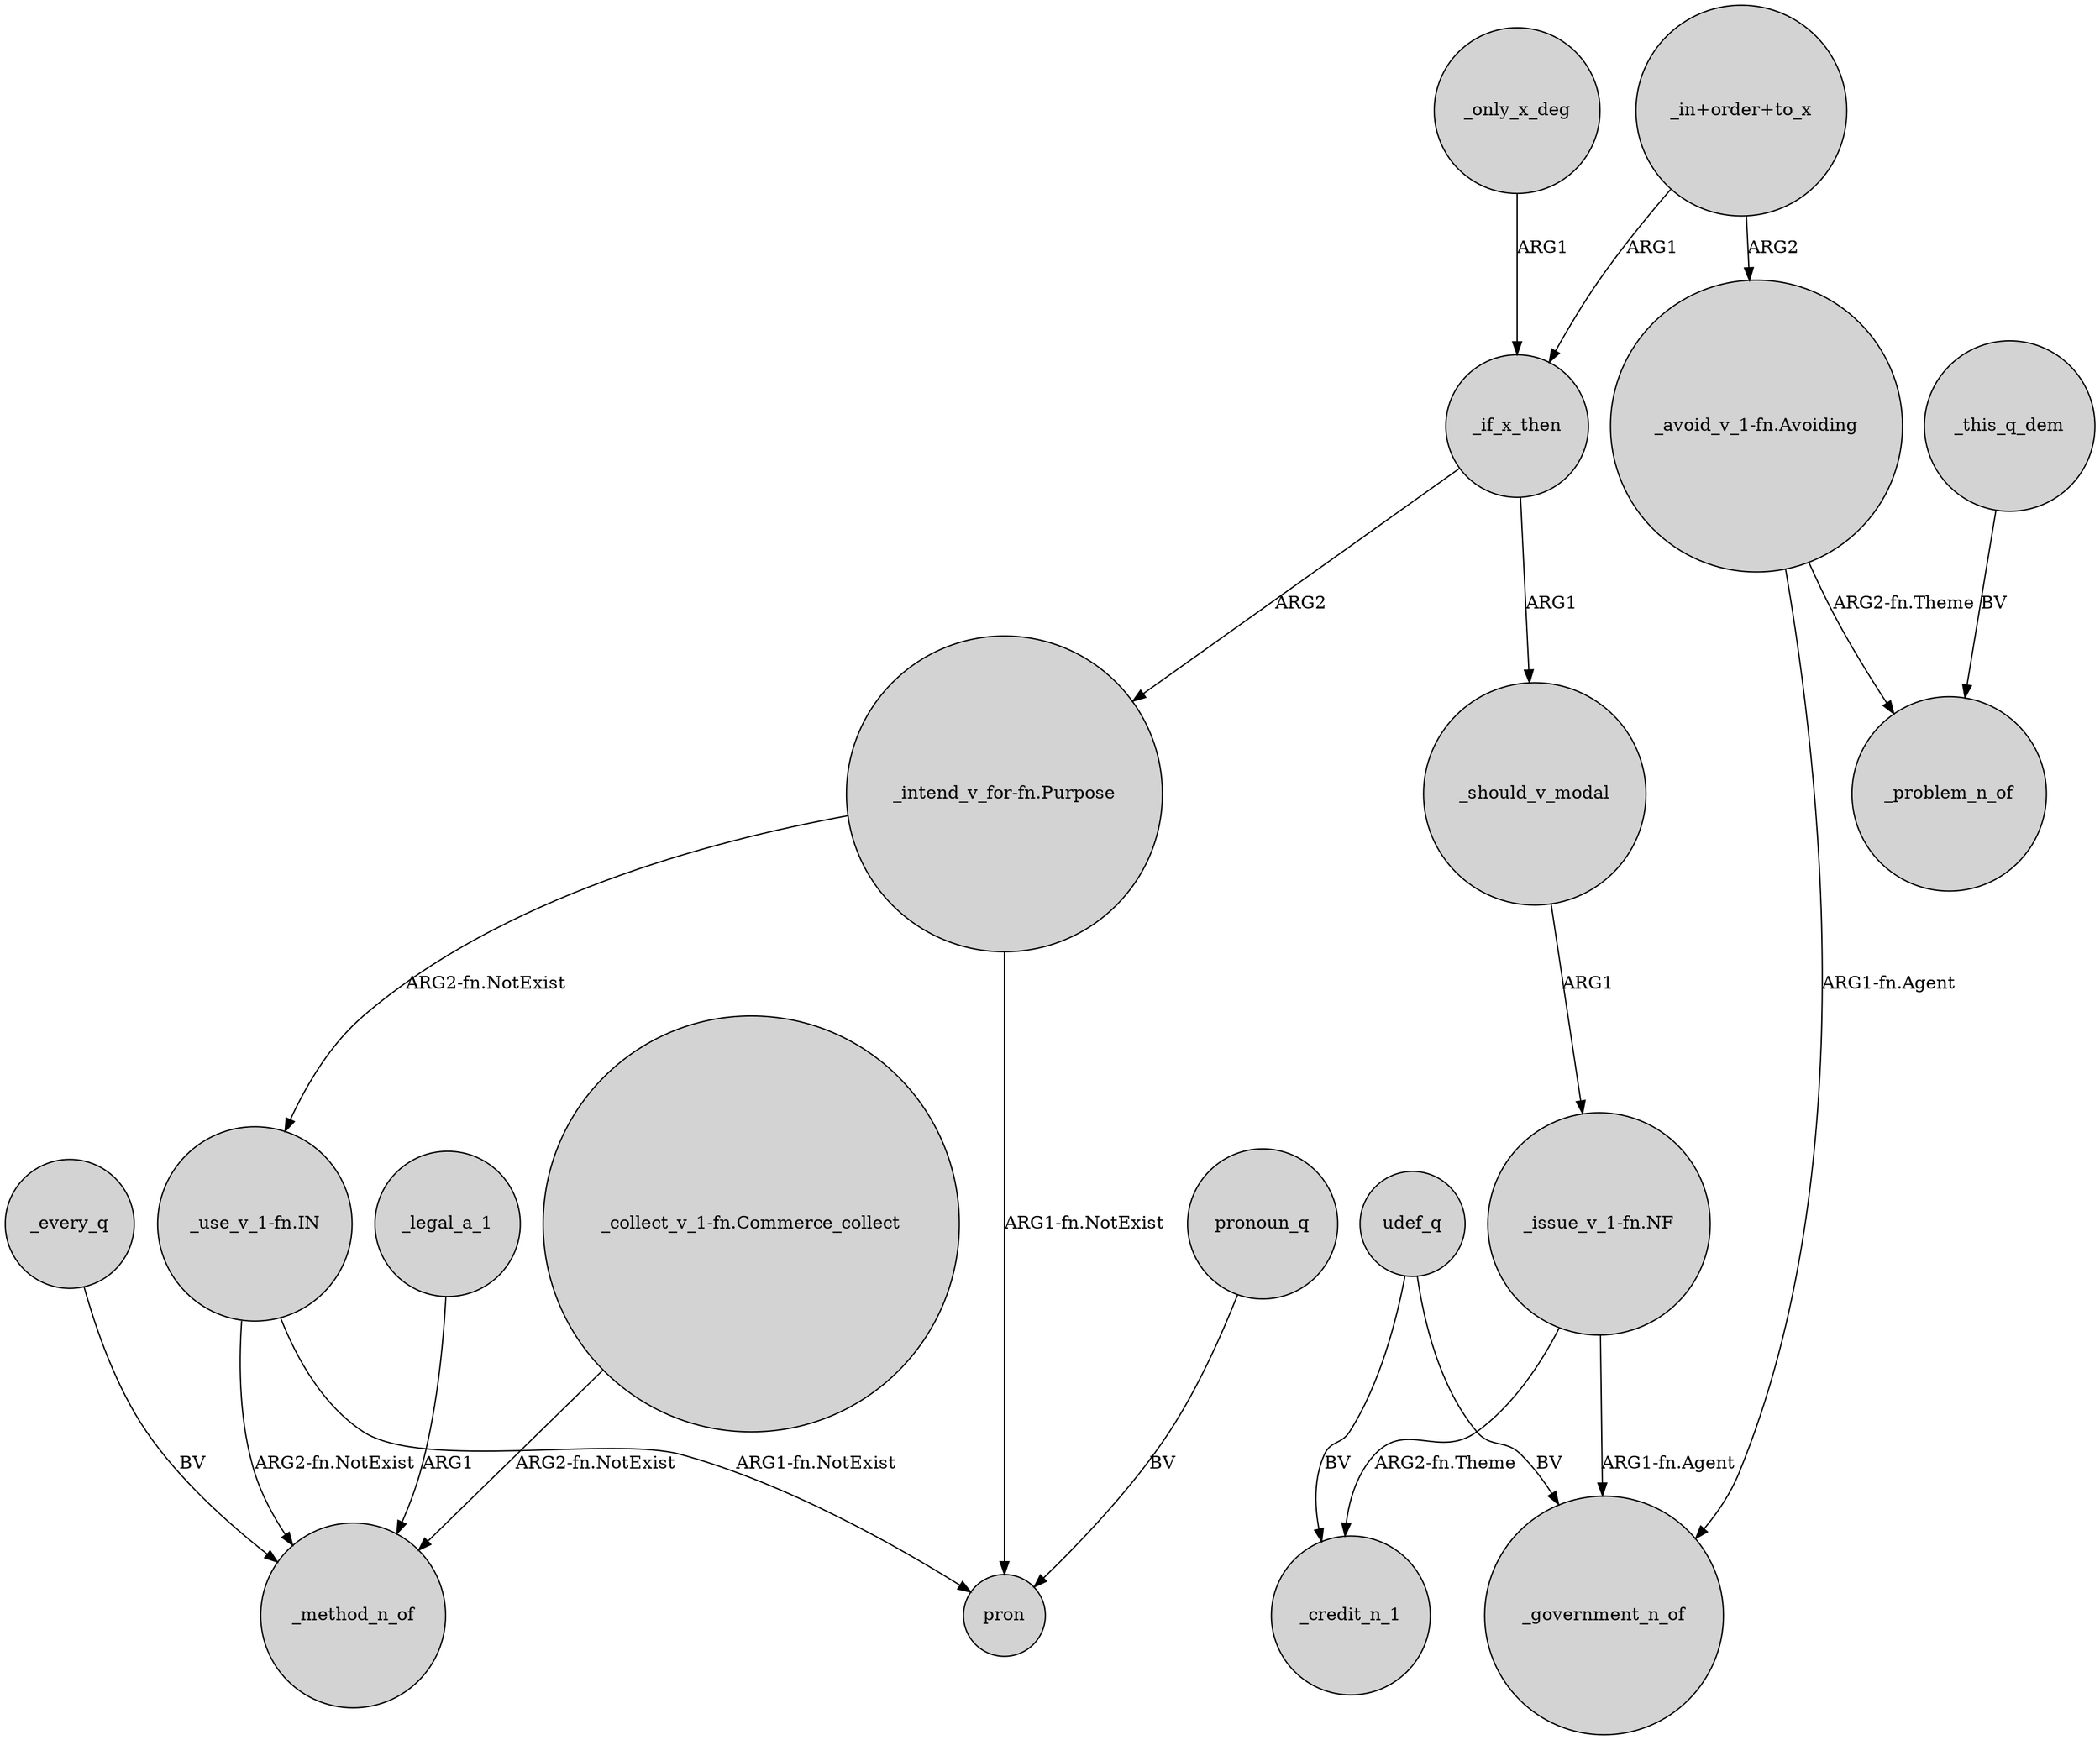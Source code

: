 digraph {
	node [shape=circle style=filled]
	_every_q -> _method_n_of [label=BV]
	udef_q -> _credit_n_1 [label=BV]
	udef_q -> _government_n_of [label=BV]
	_this_q_dem -> _problem_n_of [label=BV]
	"_avoid_v_1-fn.Avoiding" -> _government_n_of [label="ARG1-fn.Agent"]
	_only_x_deg -> _if_x_then [label=ARG1]
	"_issue_v_1-fn.NF" -> _government_n_of [label="ARG1-fn.Agent"]
	"_issue_v_1-fn.NF" -> _credit_n_1 [label="ARG2-fn.Theme"]
	"_use_v_1-fn.IN" -> pron [label="ARG1-fn.NotExist"]
	_if_x_then -> _should_v_modal [label=ARG1]
	"_intend_v_for-fn.Purpose" -> pron [label="ARG1-fn.NotExist"]
	"_intend_v_for-fn.Purpose" -> "_use_v_1-fn.IN" [label="ARG2-fn.NotExist"]
	pronoun_q -> pron [label=BV]
	_legal_a_1 -> _method_n_of [label=ARG1]
	"_in+order+to_x" -> _if_x_then [label=ARG1]
	_if_x_then -> "_intend_v_for-fn.Purpose" [label=ARG2]
	_should_v_modal -> "_issue_v_1-fn.NF" [label=ARG1]
	"_avoid_v_1-fn.Avoiding" -> _problem_n_of [label="ARG2-fn.Theme"]
	"_use_v_1-fn.IN" -> _method_n_of [label="ARG2-fn.NotExist"]
	"_collect_v_1-fn.Commerce_collect" -> _method_n_of [label="ARG2-fn.NotExist"]
	"_in+order+to_x" -> "_avoid_v_1-fn.Avoiding" [label=ARG2]
}
